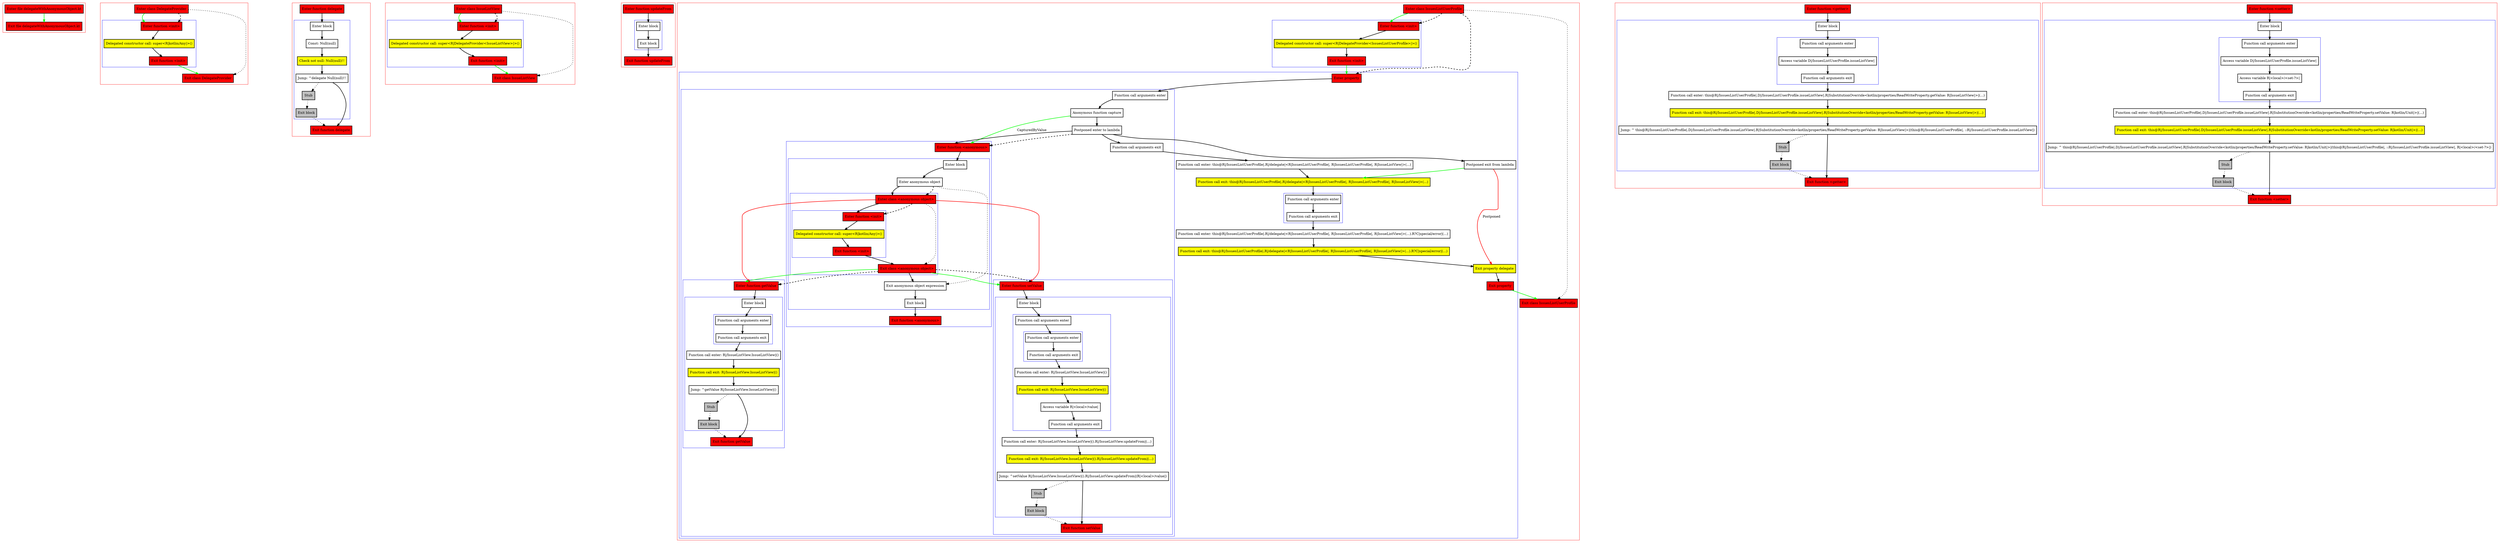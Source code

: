 digraph delegateWithAnonymousObject_kt {
    graph [nodesep=3]
    node [shape=box penwidth=2]
    edge [penwidth=2]

    subgraph cluster_0 {
        color=red
        0 [label="Enter file delegateWithAnonymousObject.kt" style="filled" fillcolor=red];
        1 [label="Exit file delegateWithAnonymousObject.kt" style="filled" fillcolor=red];
    }
    0 -> {1} [color=green];

    subgraph cluster_1 {
        color=red
        2 [label="Enter class DelegateProvider" style="filled" fillcolor=red];
        subgraph cluster_2 {
            color=blue
            3 [label="Enter function <init>" style="filled" fillcolor=red];
            4 [label="Delegated constructor call: super<R|kotlin/Any|>()" style="filled" fillcolor=yellow];
            5 [label="Exit function <init>" style="filled" fillcolor=red];
        }
        6 [label="Exit class DelegateProvider" style="filled" fillcolor=red];
    }
    2 -> {3} [color=green];
    2 -> {6} [style=dotted];
    2 -> {3} [style=dashed];
    3 -> {4};
    4 -> {5};
    5 -> {6} [color=green];

    subgraph cluster_3 {
        color=red
        7 [label="Enter function delegate" style="filled" fillcolor=red];
        subgraph cluster_4 {
            color=blue
            8 [label="Enter block"];
            9 [label="Const: Null(null)"];
            10 [label="Check not null: Null(null)!!" style="filled" fillcolor=yellow];
            11 [label="Jump: ^delegate Null(null)!!"];
            12 [label="Stub" style="filled" fillcolor=gray];
            13 [label="Exit block" style="filled" fillcolor=gray];
        }
        14 [label="Exit function delegate" style="filled" fillcolor=red];
    }
    7 -> {8};
    8 -> {9};
    9 -> {10};
    10 -> {11};
    11 -> {14};
    11 -> {12} [style=dotted];
    12 -> {13} [style=dotted];
    13 -> {14} [style=dotted];

    subgraph cluster_5 {
        color=red
        15 [label="Enter class IssueListView" style="filled" fillcolor=red];
        subgraph cluster_6 {
            color=blue
            16 [label="Enter function <init>" style="filled" fillcolor=red];
            17 [label="Delegated constructor call: super<R|DelegateProvider<IssueListView>|>()" style="filled" fillcolor=yellow];
            18 [label="Exit function <init>" style="filled" fillcolor=red];
        }
        19 [label="Exit class IssueListView" style="filled" fillcolor=red];
    }
    15 -> {16} [color=green];
    15 -> {19} [style=dotted];
    15 -> {16} [style=dashed];
    16 -> {17};
    17 -> {18};
    18 -> {19} [color=green];

    subgraph cluster_7 {
        color=red
        20 [label="Enter function updateFrom" style="filled" fillcolor=red];
        subgraph cluster_8 {
            color=blue
            21 [label="Enter block"];
            22 [label="Exit block"];
        }
        23 [label="Exit function updateFrom" style="filled" fillcolor=red];
    }
    20 -> {21};
    21 -> {22};
    22 -> {23};

    subgraph cluster_9 {
        color=red
        24 [label="Enter class IssuesListUserProfile" style="filled" fillcolor=red];
        subgraph cluster_10 {
            color=blue
            25 [label="Enter function <init>" style="filled" fillcolor=red];
            26 [label="Delegated constructor call: super<R|DelegateProvider<IssuesListUserProfile>|>()" style="filled" fillcolor=yellow];
            27 [label="Exit function <init>" style="filled" fillcolor=red];
        }
        subgraph cluster_11 {
            color=blue
            28 [label="Enter property" style="filled" fillcolor=red];
            subgraph cluster_12 {
                color=blue
                29 [label="Function call arguments enter"];
                30 [label="Anonymous function capture"];
                31 [label="Postponed enter to lambda"];
                subgraph cluster_13 {
                    color=blue
                    32 [label="Enter function <anonymous>" style="filled" fillcolor=red];
                    subgraph cluster_14 {
                        color=blue
                        33 [label="Enter block"];
                        34 [label="Enter anonymous object"];
                        subgraph cluster_15 {
                            color=blue
                            35 [label="Enter class <anonymous object>" style="filled" fillcolor=red];
                            subgraph cluster_16 {
                                color=blue
                                36 [label="Enter function <init>" style="filled" fillcolor=red];
                                37 [label="Delegated constructor call: super<R|kotlin/Any|>()" style="filled" fillcolor=yellow];
                                38 [label="Exit function <init>" style="filled" fillcolor=red];
                            }
                            39 [label="Exit class <anonymous object>" style="filled" fillcolor=red];
                        }
                        40 [label="Exit anonymous object expression"];
                        41 [label="Exit block"];
                    }
                    42 [label="Exit function <anonymous>" style="filled" fillcolor=red];
                }
                subgraph cluster_17 {
                    color=blue
                    43 [label="Enter function setValue" style="filled" fillcolor=red];
                    subgraph cluster_18 {
                        color=blue
                        44 [label="Enter block"];
                        subgraph cluster_19 {
                            color=blue
                            45 [label="Function call arguments enter"];
                            subgraph cluster_20 {
                                color=blue
                                46 [label="Function call arguments enter"];
                                47 [label="Function call arguments exit"];
                            }
                            48 [label="Function call enter: R|/IssueListView.IssueListView|()"];
                            49 [label="Function call exit: R|/IssueListView.IssueListView|()" style="filled" fillcolor=yellow];
                            50 [label="Access variable R|<local>/value|"];
                            51 [label="Function call arguments exit"];
                        }
                        52 [label="Function call enter: R|/IssueListView.IssueListView|().R|/IssueListView.updateFrom|(...)"];
                        53 [label="Function call exit: R|/IssueListView.IssueListView|().R|/IssueListView.updateFrom|(...)" style="filled" fillcolor=yellow];
                        54 [label="Jump: ^setValue R|/IssueListView.IssueListView|().R|/IssueListView.updateFrom|(R|<local>/value|)"];
                        55 [label="Stub" style="filled" fillcolor=gray];
                        56 [label="Exit block" style="filled" fillcolor=gray];
                    }
                    57 [label="Exit function setValue" style="filled" fillcolor=red];
                }
                subgraph cluster_21 {
                    color=blue
                    58 [label="Enter function getValue" style="filled" fillcolor=red];
                    subgraph cluster_22 {
                        color=blue
                        59 [label="Enter block"];
                        subgraph cluster_23 {
                            color=blue
                            60 [label="Function call arguments enter"];
                            61 [label="Function call arguments exit"];
                        }
                        62 [label="Function call enter: R|/IssueListView.IssueListView|()"];
                        63 [label="Function call exit: R|/IssueListView.IssueListView|()" style="filled" fillcolor=yellow];
                        64 [label="Jump: ^getValue R|/IssueListView.IssueListView|()"];
                        65 [label="Stub" style="filled" fillcolor=gray];
                        66 [label="Exit block" style="filled" fillcolor=gray];
                    }
                    67 [label="Exit function getValue" style="filled" fillcolor=red];
                }
                68 [label="Function call arguments exit"];
            }
            69 [label="Function call enter: this@R|/IssuesListUserProfile|.R|/delegate|<R|IssuesListUserProfile|, R|IssuesListUserProfile|, R|IssueListView|>(...)"];
            70 [label="Postponed exit from lambda"];
            71 [label="Function call exit: this@R|/IssuesListUserProfile|.R|/delegate|<R|IssuesListUserProfile|, R|IssuesListUserProfile|, R|IssueListView|>(...)" style="filled" fillcolor=yellow];
            subgraph cluster_24 {
                color=blue
                72 [label="Function call arguments enter"];
                73 [label="Function call arguments exit"];
            }
            74 [label="Function call enter: this@R|/IssuesListUserProfile|.R|/delegate|<R|IssuesListUserProfile|, R|IssuesListUserProfile|, R|IssueListView|>(...).R?C|special/error|(...)"];
            75 [label="Function call exit: this@R|/IssuesListUserProfile|.R|/delegate|<R|IssuesListUserProfile|, R|IssuesListUserProfile|, R|IssueListView|>(...).R?C|special/error|(...)" style="filled" fillcolor=yellow];
            76 [label="Exit property delegate" style="filled" fillcolor=yellow];
            77 [label="Exit property" style="filled" fillcolor=red];
        }
        78 [label="Exit class IssuesListUserProfile" style="filled" fillcolor=red];
    }
    24 -> {25} [color=green];
    24 -> {78} [style=dotted];
    24 -> {25 28} [style=dashed];
    25 -> {26};
    26 -> {27};
    27 -> {28} [color=green];
    28 -> {29};
    29 -> {30};
    30 -> {31};
    30 -> {32} [color=green label="CapturedByValue"];
    31 -> {32 68 70};
    31 -> {32} [style=dashed];
    32 -> {33};
    33 -> {34};
    34 -> {35};
    34 -> {40} [style=dotted];
    34 -> {35} [style=dashed];
    35 -> {36};
    35 -> {43 58} [color=red];
    35 -> {39} [style=dotted];
    35 -> {36} [style=dashed];
    36 -> {37};
    37 -> {38};
    38 -> {39};
    39 -> {40};
    39 -> {43 58} [color=green];
    39 -> {43 58} [style=dashed];
    40 -> {41};
    41 -> {42};
    43 -> {44};
    44 -> {45};
    45 -> {46};
    46 -> {47};
    47 -> {48};
    48 -> {49};
    49 -> {50};
    50 -> {51};
    51 -> {52};
    52 -> {53};
    53 -> {54};
    54 -> {57};
    54 -> {55} [style=dotted];
    55 -> {56} [style=dotted];
    56 -> {57} [style=dotted];
    58 -> {59};
    59 -> {60};
    60 -> {61};
    61 -> {62};
    62 -> {63};
    63 -> {64};
    64 -> {67};
    64 -> {65} [style=dotted];
    65 -> {66} [style=dotted];
    66 -> {67} [style=dotted];
    68 -> {69};
    69 -> {71};
    70 -> {71} [color=green];
    70 -> {76} [color=red label="Postponed"];
    71 -> {72};
    72 -> {73};
    73 -> {74};
    74 -> {75};
    75 -> {76};
    76 -> {77};
    77 -> {78} [color=green];

    subgraph cluster_25 {
        color=red
        79 [label="Enter function <getter>" style="filled" fillcolor=red];
        subgraph cluster_26 {
            color=blue
            80 [label="Enter block"];
            subgraph cluster_27 {
                color=blue
                81 [label="Function call arguments enter"];
                82 [label="Access variable D|/IssuesListUserProfile.issueListView|"];
                83 [label="Function call arguments exit"];
            }
            84 [label="Function call enter: this@R|/IssuesListUserProfile|.D|/IssuesListUserProfile.issueListView|.R|SubstitutionOverride<kotlin/properties/ReadWriteProperty.getValue: R|IssueListView|>|(...)"];
            85 [label="Function call exit: this@R|/IssuesListUserProfile|.D|/IssuesListUserProfile.issueListView|.R|SubstitutionOverride<kotlin/properties/ReadWriteProperty.getValue: R|IssueListView|>|(...)" style="filled" fillcolor=yellow];
            86 [label="Jump: ^ this@R|/IssuesListUserProfile|.D|/IssuesListUserProfile.issueListView|.R|SubstitutionOverride<kotlin/properties/ReadWriteProperty.getValue: R|IssueListView|>|(this@R|/IssuesListUserProfile|, ::R|/IssuesListUserProfile.issueListView|)"];
            87 [label="Stub" style="filled" fillcolor=gray];
            88 [label="Exit block" style="filled" fillcolor=gray];
        }
        89 [label="Exit function <getter>" style="filled" fillcolor=red];
    }
    79 -> {80};
    80 -> {81};
    81 -> {82};
    82 -> {83};
    83 -> {84};
    84 -> {85};
    85 -> {86};
    86 -> {89};
    86 -> {87} [style=dotted];
    87 -> {88} [style=dotted];
    88 -> {89} [style=dotted];

    subgraph cluster_28 {
        color=red
        90 [label="Enter function <setter>" style="filled" fillcolor=red];
        subgraph cluster_29 {
            color=blue
            91 [label="Enter block"];
            subgraph cluster_30 {
                color=blue
                92 [label="Function call arguments enter"];
                93 [label="Access variable D|/IssuesListUserProfile.issueListView|"];
                94 [label="Access variable R|<local>/<set-?>|"];
                95 [label="Function call arguments exit"];
            }
            96 [label="Function call enter: this@R|/IssuesListUserProfile|.D|/IssuesListUserProfile.issueListView|.R|SubstitutionOverride<kotlin/properties/ReadWriteProperty.setValue: R|kotlin/Unit|>|(...)"];
            97 [label="Function call exit: this@R|/IssuesListUserProfile|.D|/IssuesListUserProfile.issueListView|.R|SubstitutionOverride<kotlin/properties/ReadWriteProperty.setValue: R|kotlin/Unit|>|(...)" style="filled" fillcolor=yellow];
            98 [label="Jump: ^ this@R|/IssuesListUserProfile|.D|/IssuesListUserProfile.issueListView|.R|SubstitutionOverride<kotlin/properties/ReadWriteProperty.setValue: R|kotlin/Unit|>|(this@R|/IssuesListUserProfile|, ::R|/IssuesListUserProfile.issueListView|, R|<local>/<set-?>|)"];
            99 [label="Stub" style="filled" fillcolor=gray];
            100 [label="Exit block" style="filled" fillcolor=gray];
        }
        101 [label="Exit function <setter>" style="filled" fillcolor=red];
    }
    90 -> {91};
    91 -> {92};
    92 -> {93};
    93 -> {94};
    94 -> {95};
    95 -> {96};
    96 -> {97};
    97 -> {98};
    98 -> {101};
    98 -> {99} [style=dotted];
    99 -> {100} [style=dotted];
    100 -> {101} [style=dotted];

}
